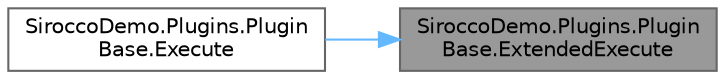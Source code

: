 digraph "SiroccoDemo.Plugins.PluginBase.ExtendedExecute"
{
 // LATEX_PDF_SIZE
  bgcolor="transparent";
  edge [fontname=Helvetica,fontsize=10,labelfontname=Helvetica,labelfontsize=10];
  node [fontname=Helvetica,fontsize=10,shape=box,height=0.2,width=0.4];
  rankdir="RL";
  Node1 [id="Node000001",label="SiroccoDemo.Plugins.Plugin\lBase.ExtendedExecute",height=0.2,width=0.4,color="gray40", fillcolor="grey60", style="filled", fontcolor="black",tooltip=" "];
  Node1 -> Node2 [id="edge2_Node000001_Node000002",dir="back",color="steelblue1",style="solid",tooltip=" "];
  Node2 [id="Node000002",label="SiroccoDemo.Plugins.Plugin\lBase.Execute",height=0.2,width=0.4,color="grey40", fillcolor="white", style="filled",URL="$class_sirocco_demo_1_1_plugins_1_1_plugin_base.html#abaf8cad5369e1ac699cdea8dfc51e0cf",tooltip=" "];
}
